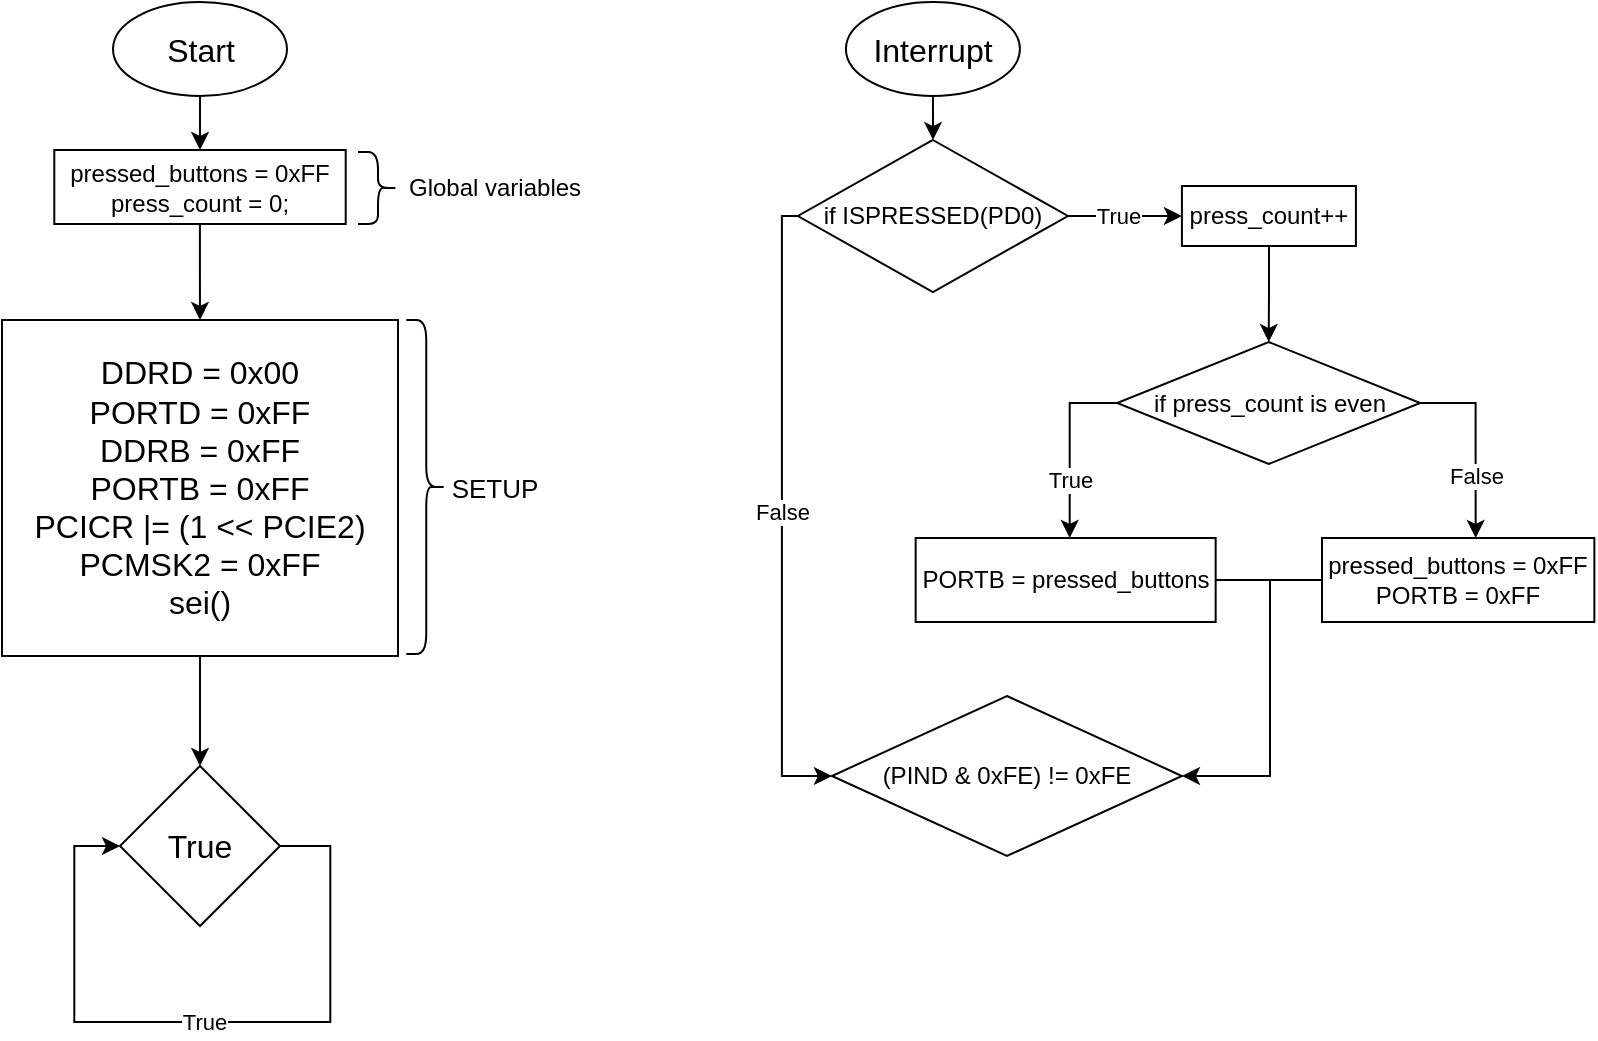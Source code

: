 <mxfile version="21.0.8" type="device"><diagram name="Страница 1" id="ZOUB_xsdiStmBbbP_YvI"><mxGraphModel dx="1807" dy="590" grid="0" gridSize="10" guides="1" tooltips="1" connect="1" arrows="1" fold="1" page="1" pageScale="1" pageWidth="827" pageHeight="1169" math="0" shadow="0"><root><mxCell id="0"/><mxCell id="1" parent="0"/><mxCell id="jPDRtZNQpkdHwP-qD9KL-14" style="edgeStyle=orthogonalEdgeStyle;rounded=0;orthogonalLoop=1;jettySize=auto;html=1;entryX=0.5;entryY=0;entryDx=0;entryDy=0;" edge="1" parent="1" source="jPDRtZNQpkdHwP-qD9KL-2" target="jPDRtZNQpkdHwP-qD9KL-13"><mxGeometry relative="1" as="geometry"/></mxCell><mxCell id="jPDRtZNQpkdHwP-qD9KL-2" value="Start" style="ellipse;whiteSpace=wrap;html=1;fontSize=16;rounded=0;" vertex="1" parent="1"><mxGeometry x="-725.5" y="52" width="87" height="47" as="geometry"/></mxCell><mxCell id="jPDRtZNQpkdHwP-qD9KL-9" style="edgeStyle=orthogonalEdgeStyle;rounded=0;orthogonalLoop=1;jettySize=auto;html=1;entryX=0.5;entryY=0;entryDx=0;entryDy=0;" edge="1" parent="1" source="jPDRtZNQpkdHwP-qD9KL-4" target="jPDRtZNQpkdHwP-qD9KL-8"><mxGeometry relative="1" as="geometry"/></mxCell><mxCell id="jPDRtZNQpkdHwP-qD9KL-4" value="&lt;div style=&quot;font-size: 16px;&quot;&gt;&lt;div style=&quot;border-color: var(--border-color); font-size: 16px;&quot;&gt;DDRD = 0x00&lt;br style=&quot;font-size: 16px;&quot;&gt;&lt;/div&gt;&lt;/div&gt;&lt;div style=&quot;border-color: var(--border-color); font-size: 16px;&quot;&gt;PORTD = 0xFF&lt;br style=&quot;font-size: 16px;&quot;&gt;&lt;/div&gt;&lt;div style=&quot;border-color: var(--border-color); font-size: 16px;&quot;&gt;DDRB = 0xFF&lt;br style=&quot;font-size: 16px;&quot;&gt;&lt;/div&gt;&lt;div style=&quot;border-color: var(--border-color); font-size: 16px;&quot;&gt;PORTB = 0xFF&lt;br style=&quot;font-size: 16px;&quot;&gt;&lt;/div&gt;&lt;div style=&quot;border-color: var(--border-color); font-size: 16px;&quot;&gt;PCICR |= (1 &amp;lt;&amp;lt; PCIE2)&lt;br style=&quot;font-size: 16px;&quot;&gt;&lt;/div&gt;&lt;div style=&quot;border-color: var(--border-color); font-size: 16px;&quot;&gt;PCMSK2 = 0xFF&lt;br style=&quot;font-size: 16px;&quot;&gt;&lt;/div&gt;&lt;div style=&quot;border-color: var(--border-color); font-size: 16px;&quot;&gt;sei()&lt;br style=&quot;font-size: 16px;&quot;&gt;&lt;/div&gt;" style="rounded=0;whiteSpace=wrap;html=1;fontSize=16;" vertex="1" parent="1"><mxGeometry x="-781" y="211" width="198" height="168" as="geometry"/></mxCell><mxCell id="jPDRtZNQpkdHwP-qD9KL-5" value="" style="shape=curlyBracket;whiteSpace=wrap;html=1;rounded=1;flipH=1;labelPosition=right;verticalLabelPosition=middle;align=left;verticalAlign=middle;fontSize=15;spacing=5;spacingRight=1;horizontal=0;" vertex="1" parent="1"><mxGeometry x="-578.87" y="211" width="20" height="167" as="geometry"/></mxCell><mxCell id="jPDRtZNQpkdHwP-qD9KL-6" value="SETUP" style="text;html=1;align=center;verticalAlign=middle;resizable=0;points=[];autosize=1;strokeColor=none;fillColor=none;fontSize=13;" vertex="1" parent="1"><mxGeometry x="-565.37" y="281" width="61" height="28" as="geometry"/></mxCell><mxCell id="jPDRtZNQpkdHwP-qD9KL-10" value="True" style="edgeStyle=orthogonalEdgeStyle;rounded=0;orthogonalLoop=1;jettySize=auto;html=1;entryX=0;entryY=0.5;entryDx=0;entryDy=0;" edge="1" parent="1" source="jPDRtZNQpkdHwP-qD9KL-8" target="jPDRtZNQpkdHwP-qD9KL-8"><mxGeometry relative="1" as="geometry"><mxPoint x="-743.87" y="464" as="targetPoint"/><Array as="points"><mxPoint x="-616.87" y="474"/><mxPoint x="-616.87" y="562"/><mxPoint x="-744.87" y="562"/><mxPoint x="-744.87" y="474"/></Array></mxGeometry></mxCell><mxCell id="jPDRtZNQpkdHwP-qD9KL-8" value="True" style="rhombus;whiteSpace=wrap;html=1;fontSize=16;" vertex="1" parent="1"><mxGeometry x="-722" y="434" width="80" height="80" as="geometry"/></mxCell><mxCell id="jPDRtZNQpkdHwP-qD9KL-19" value="" style="edgeStyle=orthogonalEdgeStyle;rounded=0;orthogonalLoop=1;jettySize=auto;html=1;" edge="1" parent="1" source="jPDRtZNQpkdHwP-qD9KL-12" target="jPDRtZNQpkdHwP-qD9KL-18"><mxGeometry relative="1" as="geometry"/></mxCell><mxCell id="jPDRtZNQpkdHwP-qD9KL-12" value="Interrupt" style="ellipse;whiteSpace=wrap;html=1;fontSize=16;rounded=0;" vertex="1" parent="1"><mxGeometry x="-359.04" y="52" width="87" height="47" as="geometry"/></mxCell><mxCell id="jPDRtZNQpkdHwP-qD9KL-15" value="" style="edgeStyle=orthogonalEdgeStyle;rounded=0;orthogonalLoop=1;jettySize=auto;html=1;" edge="1" parent="1" source="jPDRtZNQpkdHwP-qD9KL-13" target="jPDRtZNQpkdHwP-qD9KL-4"><mxGeometry relative="1" as="geometry"/></mxCell><mxCell id="jPDRtZNQpkdHwP-qD9KL-13" value="&lt;div&gt;pressed_buttons = 0xFF&lt;/div&gt;&lt;div&gt;press_count = 0;&lt;/div&gt;" style="whiteSpace=wrap;html=1;" vertex="1" parent="1"><mxGeometry x="-754.85" y="126" width="145.7" height="37" as="geometry"/></mxCell><mxCell id="jPDRtZNQpkdHwP-qD9KL-16" value="Global variables" style="text;html=1;align=center;verticalAlign=middle;resizable=0;points=[];autosize=1;strokeColor=none;fillColor=none;" vertex="1" parent="1"><mxGeometry x="-586.87" y="131.5" width="104" height="26" as="geometry"/></mxCell><mxCell id="jPDRtZNQpkdHwP-qD9KL-17" value="" style="shape=curlyBracket;whiteSpace=wrap;html=1;rounded=1;flipH=1;labelPosition=right;verticalLabelPosition=middle;align=left;verticalAlign=middle;fontSize=15;spacing=5;spacingRight=1;horizontal=0;" vertex="1" parent="1"><mxGeometry x="-603" y="127" width="20" height="36" as="geometry"/></mxCell><mxCell id="jPDRtZNQpkdHwP-qD9KL-22" value="True" style="edgeStyle=orthogonalEdgeStyle;rounded=0;orthogonalLoop=1;jettySize=auto;html=1;entryX=0;entryY=0.5;entryDx=0;entryDy=0;" edge="1" parent="1" source="jPDRtZNQpkdHwP-qD9KL-18" target="jPDRtZNQpkdHwP-qD9KL-23"><mxGeometry x="-0.118" relative="1" as="geometry"><mxPoint x="-180.04" y="159" as="targetPoint"/><mxPoint as="offset"/></mxGeometry></mxCell><mxCell id="jPDRtZNQpkdHwP-qD9KL-40" value="False" style="edgeStyle=orthogonalEdgeStyle;rounded=0;orthogonalLoop=1;jettySize=auto;html=1;exitX=0;exitY=0.5;exitDx=0;exitDy=0;entryX=0;entryY=0.5;entryDx=0;entryDy=0;" edge="1" parent="1" source="jPDRtZNQpkdHwP-qD9KL-18" target="jPDRtZNQpkdHwP-qD9KL-37"><mxGeometry relative="1" as="geometry"><Array as="points"><mxPoint x="-391.04" y="159"/><mxPoint x="-391.04" y="439"/></Array></mxGeometry></mxCell><mxCell id="jPDRtZNQpkdHwP-qD9KL-18" value="if&amp;nbsp;ISPRESSED(PD0)" style="rhombus;whiteSpace=wrap;html=1;" vertex="1" parent="1"><mxGeometry x="-383.04" y="121" width="135" height="76" as="geometry"/></mxCell><mxCell id="jPDRtZNQpkdHwP-qD9KL-28" value="" style="edgeStyle=orthogonalEdgeStyle;rounded=0;orthogonalLoop=1;jettySize=auto;html=1;" edge="1" parent="1" source="jPDRtZNQpkdHwP-qD9KL-23" target="jPDRtZNQpkdHwP-qD9KL-26"><mxGeometry relative="1" as="geometry"/></mxCell><mxCell id="jPDRtZNQpkdHwP-qD9KL-23" value="press_count++" style="rounded=0;whiteSpace=wrap;html=1;" vertex="1" parent="1"><mxGeometry x="-191.04" y="144" width="87" height="30" as="geometry"/></mxCell><mxCell id="jPDRtZNQpkdHwP-qD9KL-32" value="True" style="edgeStyle=orthogonalEdgeStyle;rounded=0;orthogonalLoop=1;jettySize=auto;html=1;" edge="1" parent="1" source="jPDRtZNQpkdHwP-qD9KL-26" target="jPDRtZNQpkdHwP-qD9KL-30"><mxGeometry x="0.358" relative="1" as="geometry"><Array as="points"><mxPoint x="-247.17" y="253"/></Array><mxPoint as="offset"/></mxGeometry></mxCell><mxCell id="jPDRtZNQpkdHwP-qD9KL-26" value="if&amp;nbsp;press_count is even" style="rhombus;whiteSpace=wrap;html=1;" vertex="1" parent="1"><mxGeometry x="-223.42" y="222" width="151.5" height="61" as="geometry"/></mxCell><mxCell id="jPDRtZNQpkdHwP-qD9KL-38" style="edgeStyle=orthogonalEdgeStyle;rounded=0;orthogonalLoop=1;jettySize=auto;html=1;entryX=1;entryY=0.5;entryDx=0;entryDy=0;" edge="1" parent="1" source="jPDRtZNQpkdHwP-qD9KL-30" target="jPDRtZNQpkdHwP-qD9KL-37"><mxGeometry relative="1" as="geometry"><Array as="points"><mxPoint x="-147" y="341"/><mxPoint x="-147" y="439"/></Array></mxGeometry></mxCell><mxCell id="jPDRtZNQpkdHwP-qD9KL-30" value="PORTB = pressed_buttons" style="rounded=0;whiteSpace=wrap;html=1;" vertex="1" parent="1"><mxGeometry x="-324.17" y="320" width="150" height="42" as="geometry"/></mxCell><mxCell id="jPDRtZNQpkdHwP-qD9KL-39" style="edgeStyle=orthogonalEdgeStyle;rounded=0;orthogonalLoop=1;jettySize=auto;html=1;endArrow=none;endFill=0;" edge="1" parent="1" source="jPDRtZNQpkdHwP-qD9KL-33"><mxGeometry relative="1" as="geometry"><mxPoint x="-149.89" y="341.0" as="targetPoint"/></mxGeometry></mxCell><mxCell id="jPDRtZNQpkdHwP-qD9KL-33" value="&lt;div&gt;&#9;&#9;&#9;pressed_buttons = 0xFF&lt;/div&gt;&lt;div&gt;&lt;span style=&quot;&quot;&gt;&#9;&#9;&#9;&lt;/span&gt;PORTB = 0xFF&lt;/div&gt;" style="rounded=0;whiteSpace=wrap;html=1;" vertex="1" parent="1"><mxGeometry x="-121" y="320" width="136.17" height="42" as="geometry"/></mxCell><mxCell id="jPDRtZNQpkdHwP-qD9KL-36" value="False" style="edgeStyle=orthogonalEdgeStyle;rounded=0;orthogonalLoop=1;jettySize=auto;html=1;exitX=1;exitY=0.5;exitDx=0;exitDy=0;" edge="1" parent="1" source="jPDRtZNQpkdHwP-qD9KL-26"><mxGeometry x="0.358" relative="1" as="geometry"><mxPoint x="-20.17" y="253" as="sourcePoint"/><mxPoint x="-44.17" y="320" as="targetPoint"/><Array as="points"><mxPoint x="-44.17" y="253"/></Array><mxPoint as="offset"/></mxGeometry></mxCell><mxCell id="jPDRtZNQpkdHwP-qD9KL-37" value="(PIND &amp;amp; 0xFE) != 0xFE" style="rhombus;whiteSpace=wrap;html=1;" vertex="1" parent="1"><mxGeometry x="-366.04" y="399" width="175" height="80" as="geometry"/></mxCell></root></mxGraphModel></diagram></mxfile>